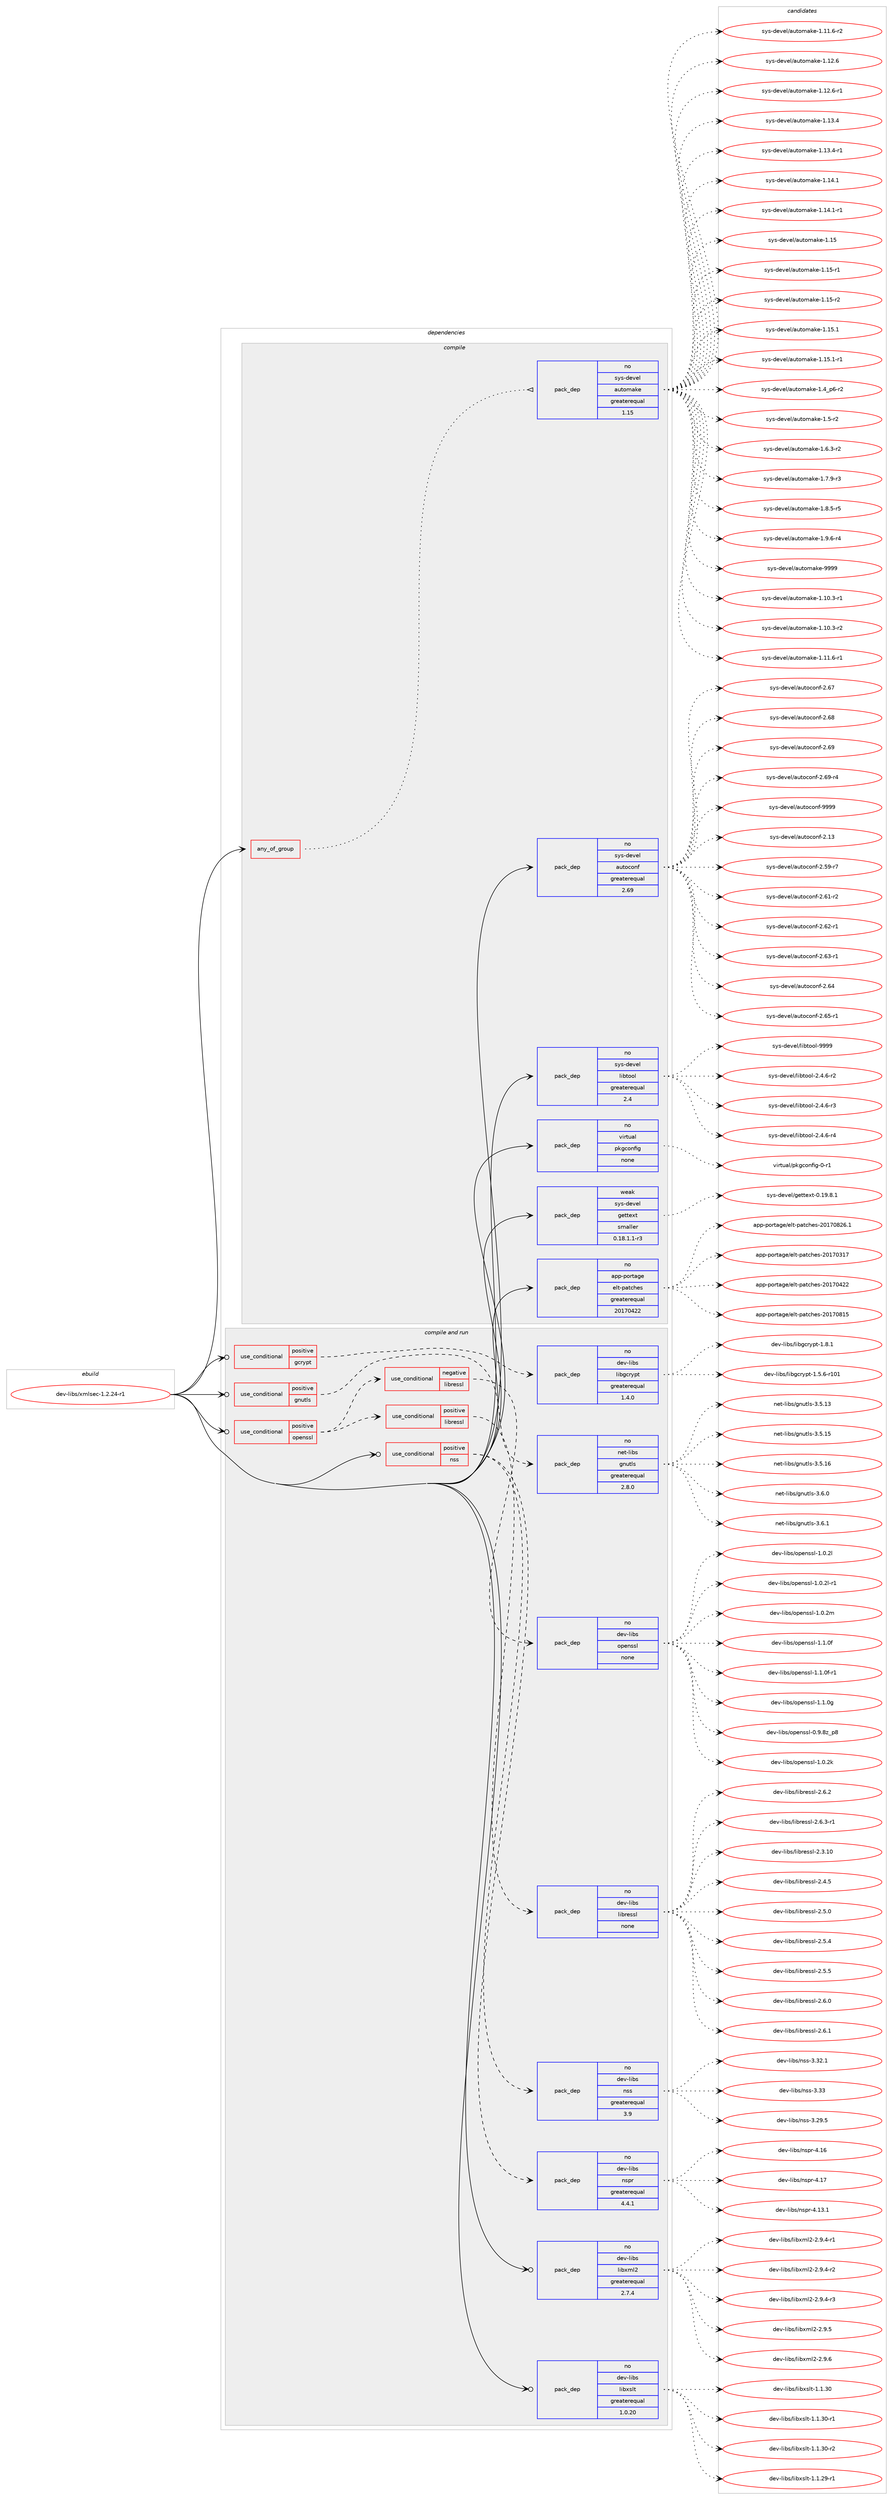 digraph prolog {

# *************
# Graph options
# *************

newrank=true;
concentrate=true;
compound=true;
graph [rankdir=LR,fontname=Helvetica,fontsize=10,ranksep=1.5];#, ranksep=2.5, nodesep=0.2];
edge  [arrowhead=vee];
node  [fontname=Helvetica,fontsize=10];

# **********
# The ebuild
# **********

subgraph cluster_leftcol {
color=gray;
rank=same;
label=<<i>ebuild</i>>;
id [label="dev-libs/xmlsec-1.2.24-r1", color=red, width=4, href="../dev-libs/xmlsec-1.2.24-r1.svg"];
}

# ****************
# The dependencies
# ****************

subgraph cluster_midcol {
color=gray;
label=<<i>dependencies</i>>;
subgraph cluster_compile {
fillcolor="#eeeeee";
style=filled;
label=<<i>compile</i>>;
subgraph any3582 {
dependency120659 [label=<<TABLE BORDER="0" CELLBORDER="1" CELLSPACING="0" CELLPADDING="4"><TR><TD CELLPADDING="10">any_of_group</TD></TR></TABLE>>, shape=none, color=red];subgraph pack90905 {
dependency120660 [label=<<TABLE BORDER="0" CELLBORDER="1" CELLSPACING="0" CELLPADDING="4" WIDTH="220"><TR><TD ROWSPAN="6" CELLPADDING="30">pack_dep</TD></TR><TR><TD WIDTH="110">no</TD></TR><TR><TD>sys-devel</TD></TR><TR><TD>automake</TD></TR><TR><TD>greaterequal</TD></TR><TR><TD>1.15</TD></TR></TABLE>>, shape=none, color=blue];
}
dependency120659:e -> dependency120660:w [weight=20,style="dotted",arrowhead="oinv"];
}
id:e -> dependency120659:w [weight=20,style="solid",arrowhead="vee"];
subgraph pack90906 {
dependency120661 [label=<<TABLE BORDER="0" CELLBORDER="1" CELLSPACING="0" CELLPADDING="4" WIDTH="220"><TR><TD ROWSPAN="6" CELLPADDING="30">pack_dep</TD></TR><TR><TD WIDTH="110">no</TD></TR><TR><TD>app-portage</TD></TR><TR><TD>elt-patches</TD></TR><TR><TD>greaterequal</TD></TR><TR><TD>20170422</TD></TR></TABLE>>, shape=none, color=blue];
}
id:e -> dependency120661:w [weight=20,style="solid",arrowhead="vee"];
subgraph pack90907 {
dependency120662 [label=<<TABLE BORDER="0" CELLBORDER="1" CELLSPACING="0" CELLPADDING="4" WIDTH="220"><TR><TD ROWSPAN="6" CELLPADDING="30">pack_dep</TD></TR><TR><TD WIDTH="110">no</TD></TR><TR><TD>sys-devel</TD></TR><TR><TD>autoconf</TD></TR><TR><TD>greaterequal</TD></TR><TR><TD>2.69</TD></TR></TABLE>>, shape=none, color=blue];
}
id:e -> dependency120662:w [weight=20,style="solid",arrowhead="vee"];
subgraph pack90908 {
dependency120663 [label=<<TABLE BORDER="0" CELLBORDER="1" CELLSPACING="0" CELLPADDING="4" WIDTH="220"><TR><TD ROWSPAN="6" CELLPADDING="30">pack_dep</TD></TR><TR><TD WIDTH="110">no</TD></TR><TR><TD>sys-devel</TD></TR><TR><TD>libtool</TD></TR><TR><TD>greaterequal</TD></TR><TR><TD>2.4</TD></TR></TABLE>>, shape=none, color=blue];
}
id:e -> dependency120663:w [weight=20,style="solid",arrowhead="vee"];
subgraph pack90909 {
dependency120664 [label=<<TABLE BORDER="0" CELLBORDER="1" CELLSPACING="0" CELLPADDING="4" WIDTH="220"><TR><TD ROWSPAN="6" CELLPADDING="30">pack_dep</TD></TR><TR><TD WIDTH="110">no</TD></TR><TR><TD>virtual</TD></TR><TR><TD>pkgconfig</TD></TR><TR><TD>none</TD></TR><TR><TD></TD></TR></TABLE>>, shape=none, color=blue];
}
id:e -> dependency120664:w [weight=20,style="solid",arrowhead="vee"];
subgraph pack90910 {
dependency120665 [label=<<TABLE BORDER="0" CELLBORDER="1" CELLSPACING="0" CELLPADDING="4" WIDTH="220"><TR><TD ROWSPAN="6" CELLPADDING="30">pack_dep</TD></TR><TR><TD WIDTH="110">weak</TD></TR><TR><TD>sys-devel</TD></TR><TR><TD>gettext</TD></TR><TR><TD>smaller</TD></TR><TR><TD>0.18.1.1-r3</TD></TR></TABLE>>, shape=none, color=blue];
}
id:e -> dependency120665:w [weight=20,style="solid",arrowhead="vee"];
}
subgraph cluster_compileandrun {
fillcolor="#eeeeee";
style=filled;
label=<<i>compile and run</i>>;
subgraph cond26140 {
dependency120666 [label=<<TABLE BORDER="0" CELLBORDER="1" CELLSPACING="0" CELLPADDING="4"><TR><TD ROWSPAN="3" CELLPADDING="10">use_conditional</TD></TR><TR><TD>positive</TD></TR><TR><TD>gcrypt</TD></TR></TABLE>>, shape=none, color=red];
subgraph pack90911 {
dependency120667 [label=<<TABLE BORDER="0" CELLBORDER="1" CELLSPACING="0" CELLPADDING="4" WIDTH="220"><TR><TD ROWSPAN="6" CELLPADDING="30">pack_dep</TD></TR><TR><TD WIDTH="110">no</TD></TR><TR><TD>dev-libs</TD></TR><TR><TD>libgcrypt</TD></TR><TR><TD>greaterequal</TD></TR><TR><TD>1.4.0</TD></TR></TABLE>>, shape=none, color=blue];
}
dependency120666:e -> dependency120667:w [weight=20,style="dashed",arrowhead="vee"];
}
id:e -> dependency120666:w [weight=20,style="solid",arrowhead="odotvee"];
subgraph cond26141 {
dependency120668 [label=<<TABLE BORDER="0" CELLBORDER="1" CELLSPACING="0" CELLPADDING="4"><TR><TD ROWSPAN="3" CELLPADDING="10">use_conditional</TD></TR><TR><TD>positive</TD></TR><TR><TD>gnutls</TD></TR></TABLE>>, shape=none, color=red];
subgraph pack90912 {
dependency120669 [label=<<TABLE BORDER="0" CELLBORDER="1" CELLSPACING="0" CELLPADDING="4" WIDTH="220"><TR><TD ROWSPAN="6" CELLPADDING="30">pack_dep</TD></TR><TR><TD WIDTH="110">no</TD></TR><TR><TD>net-libs</TD></TR><TR><TD>gnutls</TD></TR><TR><TD>greaterequal</TD></TR><TR><TD>2.8.0</TD></TR></TABLE>>, shape=none, color=blue];
}
dependency120668:e -> dependency120669:w [weight=20,style="dashed",arrowhead="vee"];
}
id:e -> dependency120668:w [weight=20,style="solid",arrowhead="odotvee"];
subgraph cond26142 {
dependency120670 [label=<<TABLE BORDER="0" CELLBORDER="1" CELLSPACING="0" CELLPADDING="4"><TR><TD ROWSPAN="3" CELLPADDING="10">use_conditional</TD></TR><TR><TD>positive</TD></TR><TR><TD>nss</TD></TR></TABLE>>, shape=none, color=red];
subgraph pack90913 {
dependency120671 [label=<<TABLE BORDER="0" CELLBORDER="1" CELLSPACING="0" CELLPADDING="4" WIDTH="220"><TR><TD ROWSPAN="6" CELLPADDING="30">pack_dep</TD></TR><TR><TD WIDTH="110">no</TD></TR><TR><TD>dev-libs</TD></TR><TR><TD>nspr</TD></TR><TR><TD>greaterequal</TD></TR><TR><TD>4.4.1</TD></TR></TABLE>>, shape=none, color=blue];
}
dependency120670:e -> dependency120671:w [weight=20,style="dashed",arrowhead="vee"];
subgraph pack90914 {
dependency120672 [label=<<TABLE BORDER="0" CELLBORDER="1" CELLSPACING="0" CELLPADDING="4" WIDTH="220"><TR><TD ROWSPAN="6" CELLPADDING="30">pack_dep</TD></TR><TR><TD WIDTH="110">no</TD></TR><TR><TD>dev-libs</TD></TR><TR><TD>nss</TD></TR><TR><TD>greaterequal</TD></TR><TR><TD>3.9</TD></TR></TABLE>>, shape=none, color=blue];
}
dependency120670:e -> dependency120672:w [weight=20,style="dashed",arrowhead="vee"];
}
id:e -> dependency120670:w [weight=20,style="solid",arrowhead="odotvee"];
subgraph cond26143 {
dependency120673 [label=<<TABLE BORDER="0" CELLBORDER="1" CELLSPACING="0" CELLPADDING="4"><TR><TD ROWSPAN="3" CELLPADDING="10">use_conditional</TD></TR><TR><TD>positive</TD></TR><TR><TD>openssl</TD></TR></TABLE>>, shape=none, color=red];
subgraph cond26144 {
dependency120674 [label=<<TABLE BORDER="0" CELLBORDER="1" CELLSPACING="0" CELLPADDING="4"><TR><TD ROWSPAN="3" CELLPADDING="10">use_conditional</TD></TR><TR><TD>negative</TD></TR><TR><TD>libressl</TD></TR></TABLE>>, shape=none, color=red];
subgraph pack90915 {
dependency120675 [label=<<TABLE BORDER="0" CELLBORDER="1" CELLSPACING="0" CELLPADDING="4" WIDTH="220"><TR><TD ROWSPAN="6" CELLPADDING="30">pack_dep</TD></TR><TR><TD WIDTH="110">no</TD></TR><TR><TD>dev-libs</TD></TR><TR><TD>openssl</TD></TR><TR><TD>none</TD></TR><TR><TD></TD></TR></TABLE>>, shape=none, color=blue];
}
dependency120674:e -> dependency120675:w [weight=20,style="dashed",arrowhead="vee"];
}
dependency120673:e -> dependency120674:w [weight=20,style="dashed",arrowhead="vee"];
subgraph cond26145 {
dependency120676 [label=<<TABLE BORDER="0" CELLBORDER="1" CELLSPACING="0" CELLPADDING="4"><TR><TD ROWSPAN="3" CELLPADDING="10">use_conditional</TD></TR><TR><TD>positive</TD></TR><TR><TD>libressl</TD></TR></TABLE>>, shape=none, color=red];
subgraph pack90916 {
dependency120677 [label=<<TABLE BORDER="0" CELLBORDER="1" CELLSPACING="0" CELLPADDING="4" WIDTH="220"><TR><TD ROWSPAN="6" CELLPADDING="30">pack_dep</TD></TR><TR><TD WIDTH="110">no</TD></TR><TR><TD>dev-libs</TD></TR><TR><TD>libressl</TD></TR><TR><TD>none</TD></TR><TR><TD></TD></TR></TABLE>>, shape=none, color=blue];
}
dependency120676:e -> dependency120677:w [weight=20,style="dashed",arrowhead="vee"];
}
dependency120673:e -> dependency120676:w [weight=20,style="dashed",arrowhead="vee"];
}
id:e -> dependency120673:w [weight=20,style="solid",arrowhead="odotvee"];
subgraph pack90917 {
dependency120678 [label=<<TABLE BORDER="0" CELLBORDER="1" CELLSPACING="0" CELLPADDING="4" WIDTH="220"><TR><TD ROWSPAN="6" CELLPADDING="30">pack_dep</TD></TR><TR><TD WIDTH="110">no</TD></TR><TR><TD>dev-libs</TD></TR><TR><TD>libxml2</TD></TR><TR><TD>greaterequal</TD></TR><TR><TD>2.7.4</TD></TR></TABLE>>, shape=none, color=blue];
}
id:e -> dependency120678:w [weight=20,style="solid",arrowhead="odotvee"];
subgraph pack90918 {
dependency120679 [label=<<TABLE BORDER="0" CELLBORDER="1" CELLSPACING="0" CELLPADDING="4" WIDTH="220"><TR><TD ROWSPAN="6" CELLPADDING="30">pack_dep</TD></TR><TR><TD WIDTH="110">no</TD></TR><TR><TD>dev-libs</TD></TR><TR><TD>libxslt</TD></TR><TR><TD>greaterequal</TD></TR><TR><TD>1.0.20</TD></TR></TABLE>>, shape=none, color=blue];
}
id:e -> dependency120679:w [weight=20,style="solid",arrowhead="odotvee"];
}
subgraph cluster_run {
fillcolor="#eeeeee";
style=filled;
label=<<i>run</i>>;
}
}

# **************
# The candidates
# **************

subgraph cluster_choices {
rank=same;
color=gray;
label=<<i>candidates</i>>;

subgraph choice90905 {
color=black;
nodesep=1;
choice11512111545100101118101108479711711611110997107101454946494846514511449 [label="sys-devel/automake-1.10.3-r1", color=red, width=4,href="../sys-devel/automake-1.10.3-r1.svg"];
choice11512111545100101118101108479711711611110997107101454946494846514511450 [label="sys-devel/automake-1.10.3-r2", color=red, width=4,href="../sys-devel/automake-1.10.3-r2.svg"];
choice11512111545100101118101108479711711611110997107101454946494946544511449 [label="sys-devel/automake-1.11.6-r1", color=red, width=4,href="../sys-devel/automake-1.11.6-r1.svg"];
choice11512111545100101118101108479711711611110997107101454946494946544511450 [label="sys-devel/automake-1.11.6-r2", color=red, width=4,href="../sys-devel/automake-1.11.6-r2.svg"];
choice1151211154510010111810110847971171161111099710710145494649504654 [label="sys-devel/automake-1.12.6", color=red, width=4,href="../sys-devel/automake-1.12.6.svg"];
choice11512111545100101118101108479711711611110997107101454946495046544511449 [label="sys-devel/automake-1.12.6-r1", color=red, width=4,href="../sys-devel/automake-1.12.6-r1.svg"];
choice1151211154510010111810110847971171161111099710710145494649514652 [label="sys-devel/automake-1.13.4", color=red, width=4,href="../sys-devel/automake-1.13.4.svg"];
choice11512111545100101118101108479711711611110997107101454946495146524511449 [label="sys-devel/automake-1.13.4-r1", color=red, width=4,href="../sys-devel/automake-1.13.4-r1.svg"];
choice1151211154510010111810110847971171161111099710710145494649524649 [label="sys-devel/automake-1.14.1", color=red, width=4,href="../sys-devel/automake-1.14.1.svg"];
choice11512111545100101118101108479711711611110997107101454946495246494511449 [label="sys-devel/automake-1.14.1-r1", color=red, width=4,href="../sys-devel/automake-1.14.1-r1.svg"];
choice115121115451001011181011084797117116111109971071014549464953 [label="sys-devel/automake-1.15", color=red, width=4,href="../sys-devel/automake-1.15.svg"];
choice1151211154510010111810110847971171161111099710710145494649534511449 [label="sys-devel/automake-1.15-r1", color=red, width=4,href="../sys-devel/automake-1.15-r1.svg"];
choice1151211154510010111810110847971171161111099710710145494649534511450 [label="sys-devel/automake-1.15-r2", color=red, width=4,href="../sys-devel/automake-1.15-r2.svg"];
choice1151211154510010111810110847971171161111099710710145494649534649 [label="sys-devel/automake-1.15.1", color=red, width=4,href="../sys-devel/automake-1.15.1.svg"];
choice11512111545100101118101108479711711611110997107101454946495346494511449 [label="sys-devel/automake-1.15.1-r1", color=red, width=4,href="../sys-devel/automake-1.15.1-r1.svg"];
choice115121115451001011181011084797117116111109971071014549465295112544511450 [label="sys-devel/automake-1.4_p6-r2", color=red, width=4,href="../sys-devel/automake-1.4_p6-r2.svg"];
choice11512111545100101118101108479711711611110997107101454946534511450 [label="sys-devel/automake-1.5-r2", color=red, width=4,href="../sys-devel/automake-1.5-r2.svg"];
choice115121115451001011181011084797117116111109971071014549465446514511450 [label="sys-devel/automake-1.6.3-r2", color=red, width=4,href="../sys-devel/automake-1.6.3-r2.svg"];
choice115121115451001011181011084797117116111109971071014549465546574511451 [label="sys-devel/automake-1.7.9-r3", color=red, width=4,href="../sys-devel/automake-1.7.9-r3.svg"];
choice115121115451001011181011084797117116111109971071014549465646534511453 [label="sys-devel/automake-1.8.5-r5", color=red, width=4,href="../sys-devel/automake-1.8.5-r5.svg"];
choice115121115451001011181011084797117116111109971071014549465746544511452 [label="sys-devel/automake-1.9.6-r4", color=red, width=4,href="../sys-devel/automake-1.9.6-r4.svg"];
choice115121115451001011181011084797117116111109971071014557575757 [label="sys-devel/automake-9999", color=red, width=4,href="../sys-devel/automake-9999.svg"];
dependency120660:e -> choice11512111545100101118101108479711711611110997107101454946494846514511449:w [style=dotted,weight="100"];
dependency120660:e -> choice11512111545100101118101108479711711611110997107101454946494846514511450:w [style=dotted,weight="100"];
dependency120660:e -> choice11512111545100101118101108479711711611110997107101454946494946544511449:w [style=dotted,weight="100"];
dependency120660:e -> choice11512111545100101118101108479711711611110997107101454946494946544511450:w [style=dotted,weight="100"];
dependency120660:e -> choice1151211154510010111810110847971171161111099710710145494649504654:w [style=dotted,weight="100"];
dependency120660:e -> choice11512111545100101118101108479711711611110997107101454946495046544511449:w [style=dotted,weight="100"];
dependency120660:e -> choice1151211154510010111810110847971171161111099710710145494649514652:w [style=dotted,weight="100"];
dependency120660:e -> choice11512111545100101118101108479711711611110997107101454946495146524511449:w [style=dotted,weight="100"];
dependency120660:e -> choice1151211154510010111810110847971171161111099710710145494649524649:w [style=dotted,weight="100"];
dependency120660:e -> choice11512111545100101118101108479711711611110997107101454946495246494511449:w [style=dotted,weight="100"];
dependency120660:e -> choice115121115451001011181011084797117116111109971071014549464953:w [style=dotted,weight="100"];
dependency120660:e -> choice1151211154510010111810110847971171161111099710710145494649534511449:w [style=dotted,weight="100"];
dependency120660:e -> choice1151211154510010111810110847971171161111099710710145494649534511450:w [style=dotted,weight="100"];
dependency120660:e -> choice1151211154510010111810110847971171161111099710710145494649534649:w [style=dotted,weight="100"];
dependency120660:e -> choice11512111545100101118101108479711711611110997107101454946495346494511449:w [style=dotted,weight="100"];
dependency120660:e -> choice115121115451001011181011084797117116111109971071014549465295112544511450:w [style=dotted,weight="100"];
dependency120660:e -> choice11512111545100101118101108479711711611110997107101454946534511450:w [style=dotted,weight="100"];
dependency120660:e -> choice115121115451001011181011084797117116111109971071014549465446514511450:w [style=dotted,weight="100"];
dependency120660:e -> choice115121115451001011181011084797117116111109971071014549465546574511451:w [style=dotted,weight="100"];
dependency120660:e -> choice115121115451001011181011084797117116111109971071014549465646534511453:w [style=dotted,weight="100"];
dependency120660:e -> choice115121115451001011181011084797117116111109971071014549465746544511452:w [style=dotted,weight="100"];
dependency120660:e -> choice115121115451001011181011084797117116111109971071014557575757:w [style=dotted,weight="100"];
}
subgraph choice90906 {
color=black;
nodesep=1;
choice97112112451121111141169710310147101108116451129711699104101115455048495548514955 [label="app-portage/elt-patches-20170317", color=red, width=4,href="../app-portage/elt-patches-20170317.svg"];
choice97112112451121111141169710310147101108116451129711699104101115455048495548525050 [label="app-portage/elt-patches-20170422", color=red, width=4,href="../app-portage/elt-patches-20170422.svg"];
choice97112112451121111141169710310147101108116451129711699104101115455048495548564953 [label="app-portage/elt-patches-20170815", color=red, width=4,href="../app-portage/elt-patches-20170815.svg"];
choice971121124511211111411697103101471011081164511297116991041011154550484955485650544649 [label="app-portage/elt-patches-20170826.1", color=red, width=4,href="../app-portage/elt-patches-20170826.1.svg"];
dependency120661:e -> choice97112112451121111141169710310147101108116451129711699104101115455048495548514955:w [style=dotted,weight="100"];
dependency120661:e -> choice97112112451121111141169710310147101108116451129711699104101115455048495548525050:w [style=dotted,weight="100"];
dependency120661:e -> choice97112112451121111141169710310147101108116451129711699104101115455048495548564953:w [style=dotted,weight="100"];
dependency120661:e -> choice971121124511211111411697103101471011081164511297116991041011154550484955485650544649:w [style=dotted,weight="100"];
}
subgraph choice90907 {
color=black;
nodesep=1;
choice115121115451001011181011084797117116111991111101024550464951 [label="sys-devel/autoconf-2.13", color=red, width=4,href="../sys-devel/autoconf-2.13.svg"];
choice1151211154510010111810110847971171161119911111010245504653574511455 [label="sys-devel/autoconf-2.59-r7", color=red, width=4,href="../sys-devel/autoconf-2.59-r7.svg"];
choice1151211154510010111810110847971171161119911111010245504654494511450 [label="sys-devel/autoconf-2.61-r2", color=red, width=4,href="../sys-devel/autoconf-2.61-r2.svg"];
choice1151211154510010111810110847971171161119911111010245504654504511449 [label="sys-devel/autoconf-2.62-r1", color=red, width=4,href="../sys-devel/autoconf-2.62-r1.svg"];
choice1151211154510010111810110847971171161119911111010245504654514511449 [label="sys-devel/autoconf-2.63-r1", color=red, width=4,href="../sys-devel/autoconf-2.63-r1.svg"];
choice115121115451001011181011084797117116111991111101024550465452 [label="sys-devel/autoconf-2.64", color=red, width=4,href="../sys-devel/autoconf-2.64.svg"];
choice1151211154510010111810110847971171161119911111010245504654534511449 [label="sys-devel/autoconf-2.65-r1", color=red, width=4,href="../sys-devel/autoconf-2.65-r1.svg"];
choice115121115451001011181011084797117116111991111101024550465455 [label="sys-devel/autoconf-2.67", color=red, width=4,href="../sys-devel/autoconf-2.67.svg"];
choice115121115451001011181011084797117116111991111101024550465456 [label="sys-devel/autoconf-2.68", color=red, width=4,href="../sys-devel/autoconf-2.68.svg"];
choice115121115451001011181011084797117116111991111101024550465457 [label="sys-devel/autoconf-2.69", color=red, width=4,href="../sys-devel/autoconf-2.69.svg"];
choice1151211154510010111810110847971171161119911111010245504654574511452 [label="sys-devel/autoconf-2.69-r4", color=red, width=4,href="../sys-devel/autoconf-2.69-r4.svg"];
choice115121115451001011181011084797117116111991111101024557575757 [label="sys-devel/autoconf-9999", color=red, width=4,href="../sys-devel/autoconf-9999.svg"];
dependency120662:e -> choice115121115451001011181011084797117116111991111101024550464951:w [style=dotted,weight="100"];
dependency120662:e -> choice1151211154510010111810110847971171161119911111010245504653574511455:w [style=dotted,weight="100"];
dependency120662:e -> choice1151211154510010111810110847971171161119911111010245504654494511450:w [style=dotted,weight="100"];
dependency120662:e -> choice1151211154510010111810110847971171161119911111010245504654504511449:w [style=dotted,weight="100"];
dependency120662:e -> choice1151211154510010111810110847971171161119911111010245504654514511449:w [style=dotted,weight="100"];
dependency120662:e -> choice115121115451001011181011084797117116111991111101024550465452:w [style=dotted,weight="100"];
dependency120662:e -> choice1151211154510010111810110847971171161119911111010245504654534511449:w [style=dotted,weight="100"];
dependency120662:e -> choice115121115451001011181011084797117116111991111101024550465455:w [style=dotted,weight="100"];
dependency120662:e -> choice115121115451001011181011084797117116111991111101024550465456:w [style=dotted,weight="100"];
dependency120662:e -> choice115121115451001011181011084797117116111991111101024550465457:w [style=dotted,weight="100"];
dependency120662:e -> choice1151211154510010111810110847971171161119911111010245504654574511452:w [style=dotted,weight="100"];
dependency120662:e -> choice115121115451001011181011084797117116111991111101024557575757:w [style=dotted,weight="100"];
}
subgraph choice90908 {
color=black;
nodesep=1;
choice1151211154510010111810110847108105981161111111084550465246544511450 [label="sys-devel/libtool-2.4.6-r2", color=red, width=4,href="../sys-devel/libtool-2.4.6-r2.svg"];
choice1151211154510010111810110847108105981161111111084550465246544511451 [label="sys-devel/libtool-2.4.6-r3", color=red, width=4,href="../sys-devel/libtool-2.4.6-r3.svg"];
choice1151211154510010111810110847108105981161111111084550465246544511452 [label="sys-devel/libtool-2.4.6-r4", color=red, width=4,href="../sys-devel/libtool-2.4.6-r4.svg"];
choice1151211154510010111810110847108105981161111111084557575757 [label="sys-devel/libtool-9999", color=red, width=4,href="../sys-devel/libtool-9999.svg"];
dependency120663:e -> choice1151211154510010111810110847108105981161111111084550465246544511450:w [style=dotted,weight="100"];
dependency120663:e -> choice1151211154510010111810110847108105981161111111084550465246544511451:w [style=dotted,weight="100"];
dependency120663:e -> choice1151211154510010111810110847108105981161111111084550465246544511452:w [style=dotted,weight="100"];
dependency120663:e -> choice1151211154510010111810110847108105981161111111084557575757:w [style=dotted,weight="100"];
}
subgraph choice90909 {
color=black;
nodesep=1;
choice11810511411611797108471121071039911111010210510345484511449 [label="virtual/pkgconfig-0-r1", color=red, width=4,href="../virtual/pkgconfig-0-r1.svg"];
dependency120664:e -> choice11810511411611797108471121071039911111010210510345484511449:w [style=dotted,weight="100"];
}
subgraph choice90910 {
color=black;
nodesep=1;
choice1151211154510010111810110847103101116116101120116454846495746564649 [label="sys-devel/gettext-0.19.8.1", color=red, width=4,href="../sys-devel/gettext-0.19.8.1.svg"];
dependency120665:e -> choice1151211154510010111810110847103101116116101120116454846495746564649:w [style=dotted,weight="100"];
}
subgraph choice90911 {
color=black;
nodesep=1;
choice100101118451081059811547108105981039911412111211645494653465445114494849 [label="dev-libs/libgcrypt-1.5.6-r101", color=red, width=4,href="../dev-libs/libgcrypt-1.5.6-r101.svg"];
choice1001011184510810598115471081059810399114121112116454946564649 [label="dev-libs/libgcrypt-1.8.1", color=red, width=4,href="../dev-libs/libgcrypt-1.8.1.svg"];
dependency120667:e -> choice100101118451081059811547108105981039911412111211645494653465445114494849:w [style=dotted,weight="100"];
dependency120667:e -> choice1001011184510810598115471081059810399114121112116454946564649:w [style=dotted,weight="100"];
}
subgraph choice90912 {
color=black;
nodesep=1;
choice11010111645108105981154710311011711610811545514653464951 [label="net-libs/gnutls-3.5.13", color=red, width=4,href="../net-libs/gnutls-3.5.13.svg"];
choice11010111645108105981154710311011711610811545514653464953 [label="net-libs/gnutls-3.5.15", color=red, width=4,href="../net-libs/gnutls-3.5.15.svg"];
choice11010111645108105981154710311011711610811545514653464954 [label="net-libs/gnutls-3.5.16", color=red, width=4,href="../net-libs/gnutls-3.5.16.svg"];
choice110101116451081059811547103110117116108115455146544648 [label="net-libs/gnutls-3.6.0", color=red, width=4,href="../net-libs/gnutls-3.6.0.svg"];
choice110101116451081059811547103110117116108115455146544649 [label="net-libs/gnutls-3.6.1", color=red, width=4,href="../net-libs/gnutls-3.6.1.svg"];
dependency120669:e -> choice11010111645108105981154710311011711610811545514653464951:w [style=dotted,weight="100"];
dependency120669:e -> choice11010111645108105981154710311011711610811545514653464953:w [style=dotted,weight="100"];
dependency120669:e -> choice11010111645108105981154710311011711610811545514653464954:w [style=dotted,weight="100"];
dependency120669:e -> choice110101116451081059811547103110117116108115455146544648:w [style=dotted,weight="100"];
dependency120669:e -> choice110101116451081059811547103110117116108115455146544649:w [style=dotted,weight="100"];
}
subgraph choice90913 {
color=black;
nodesep=1;
choice10010111845108105981154711011511211445524649514649 [label="dev-libs/nspr-4.13.1", color=red, width=4,href="../dev-libs/nspr-4.13.1.svg"];
choice1001011184510810598115471101151121144552464954 [label="dev-libs/nspr-4.16", color=red, width=4,href="../dev-libs/nspr-4.16.svg"];
choice1001011184510810598115471101151121144552464955 [label="dev-libs/nspr-4.17", color=red, width=4,href="../dev-libs/nspr-4.17.svg"];
dependency120671:e -> choice10010111845108105981154711011511211445524649514649:w [style=dotted,weight="100"];
dependency120671:e -> choice1001011184510810598115471101151121144552464954:w [style=dotted,weight="100"];
dependency120671:e -> choice1001011184510810598115471101151121144552464955:w [style=dotted,weight="100"];
}
subgraph choice90914 {
color=black;
nodesep=1;
choice10010111845108105981154711011511545514650574653 [label="dev-libs/nss-3.29.5", color=red, width=4,href="../dev-libs/nss-3.29.5.svg"];
choice10010111845108105981154711011511545514651504649 [label="dev-libs/nss-3.32.1", color=red, width=4,href="../dev-libs/nss-3.32.1.svg"];
choice1001011184510810598115471101151154551465151 [label="dev-libs/nss-3.33", color=red, width=4,href="../dev-libs/nss-3.33.svg"];
dependency120672:e -> choice10010111845108105981154711011511545514650574653:w [style=dotted,weight="100"];
dependency120672:e -> choice10010111845108105981154711011511545514651504649:w [style=dotted,weight="100"];
dependency120672:e -> choice1001011184510810598115471101151154551465151:w [style=dotted,weight="100"];
}
subgraph choice90915 {
color=black;
nodesep=1;
choice1001011184510810598115471111121011101151151084548465746561229511256 [label="dev-libs/openssl-0.9.8z_p8", color=red, width=4,href="../dev-libs/openssl-0.9.8z_p8.svg"];
choice100101118451081059811547111112101110115115108454946484650107 [label="dev-libs/openssl-1.0.2k", color=red, width=4,href="../dev-libs/openssl-1.0.2k.svg"];
choice100101118451081059811547111112101110115115108454946484650108 [label="dev-libs/openssl-1.0.2l", color=red, width=4,href="../dev-libs/openssl-1.0.2l.svg"];
choice1001011184510810598115471111121011101151151084549464846501084511449 [label="dev-libs/openssl-1.0.2l-r1", color=red, width=4,href="../dev-libs/openssl-1.0.2l-r1.svg"];
choice100101118451081059811547111112101110115115108454946484650109 [label="dev-libs/openssl-1.0.2m", color=red, width=4,href="../dev-libs/openssl-1.0.2m.svg"];
choice100101118451081059811547111112101110115115108454946494648102 [label="dev-libs/openssl-1.1.0f", color=red, width=4,href="../dev-libs/openssl-1.1.0f.svg"];
choice1001011184510810598115471111121011101151151084549464946481024511449 [label="dev-libs/openssl-1.1.0f-r1", color=red, width=4,href="../dev-libs/openssl-1.1.0f-r1.svg"];
choice100101118451081059811547111112101110115115108454946494648103 [label="dev-libs/openssl-1.1.0g", color=red, width=4,href="../dev-libs/openssl-1.1.0g.svg"];
dependency120675:e -> choice1001011184510810598115471111121011101151151084548465746561229511256:w [style=dotted,weight="100"];
dependency120675:e -> choice100101118451081059811547111112101110115115108454946484650107:w [style=dotted,weight="100"];
dependency120675:e -> choice100101118451081059811547111112101110115115108454946484650108:w [style=dotted,weight="100"];
dependency120675:e -> choice1001011184510810598115471111121011101151151084549464846501084511449:w [style=dotted,weight="100"];
dependency120675:e -> choice100101118451081059811547111112101110115115108454946484650109:w [style=dotted,weight="100"];
dependency120675:e -> choice100101118451081059811547111112101110115115108454946494648102:w [style=dotted,weight="100"];
dependency120675:e -> choice1001011184510810598115471111121011101151151084549464946481024511449:w [style=dotted,weight="100"];
dependency120675:e -> choice100101118451081059811547111112101110115115108454946494648103:w [style=dotted,weight="100"];
}
subgraph choice90916 {
color=black;
nodesep=1;
choice1001011184510810598115471081059811410111511510845504651464948 [label="dev-libs/libressl-2.3.10", color=red, width=4,href="../dev-libs/libressl-2.3.10.svg"];
choice10010111845108105981154710810598114101115115108455046524653 [label="dev-libs/libressl-2.4.5", color=red, width=4,href="../dev-libs/libressl-2.4.5.svg"];
choice10010111845108105981154710810598114101115115108455046534648 [label="dev-libs/libressl-2.5.0", color=red, width=4,href="../dev-libs/libressl-2.5.0.svg"];
choice10010111845108105981154710810598114101115115108455046534652 [label="dev-libs/libressl-2.5.4", color=red, width=4,href="../dev-libs/libressl-2.5.4.svg"];
choice10010111845108105981154710810598114101115115108455046534653 [label="dev-libs/libressl-2.5.5", color=red, width=4,href="../dev-libs/libressl-2.5.5.svg"];
choice10010111845108105981154710810598114101115115108455046544648 [label="dev-libs/libressl-2.6.0", color=red, width=4,href="../dev-libs/libressl-2.6.0.svg"];
choice10010111845108105981154710810598114101115115108455046544649 [label="dev-libs/libressl-2.6.1", color=red, width=4,href="../dev-libs/libressl-2.6.1.svg"];
choice10010111845108105981154710810598114101115115108455046544650 [label="dev-libs/libressl-2.6.2", color=red, width=4,href="../dev-libs/libressl-2.6.2.svg"];
choice100101118451081059811547108105981141011151151084550465446514511449 [label="dev-libs/libressl-2.6.3-r1", color=red, width=4,href="../dev-libs/libressl-2.6.3-r1.svg"];
dependency120677:e -> choice1001011184510810598115471081059811410111511510845504651464948:w [style=dotted,weight="100"];
dependency120677:e -> choice10010111845108105981154710810598114101115115108455046524653:w [style=dotted,weight="100"];
dependency120677:e -> choice10010111845108105981154710810598114101115115108455046534648:w [style=dotted,weight="100"];
dependency120677:e -> choice10010111845108105981154710810598114101115115108455046534652:w [style=dotted,weight="100"];
dependency120677:e -> choice10010111845108105981154710810598114101115115108455046534653:w [style=dotted,weight="100"];
dependency120677:e -> choice10010111845108105981154710810598114101115115108455046544648:w [style=dotted,weight="100"];
dependency120677:e -> choice10010111845108105981154710810598114101115115108455046544649:w [style=dotted,weight="100"];
dependency120677:e -> choice10010111845108105981154710810598114101115115108455046544650:w [style=dotted,weight="100"];
dependency120677:e -> choice100101118451081059811547108105981141011151151084550465446514511449:w [style=dotted,weight="100"];
}
subgraph choice90917 {
color=black;
nodesep=1;
choice10010111845108105981154710810598120109108504550465746524511449 [label="dev-libs/libxml2-2.9.4-r1", color=red, width=4,href="../dev-libs/libxml2-2.9.4-r1.svg"];
choice10010111845108105981154710810598120109108504550465746524511450 [label="dev-libs/libxml2-2.9.4-r2", color=red, width=4,href="../dev-libs/libxml2-2.9.4-r2.svg"];
choice10010111845108105981154710810598120109108504550465746524511451 [label="dev-libs/libxml2-2.9.4-r3", color=red, width=4,href="../dev-libs/libxml2-2.9.4-r3.svg"];
choice1001011184510810598115471081059812010910850455046574653 [label="dev-libs/libxml2-2.9.5", color=red, width=4,href="../dev-libs/libxml2-2.9.5.svg"];
choice1001011184510810598115471081059812010910850455046574654 [label="dev-libs/libxml2-2.9.6", color=red, width=4,href="../dev-libs/libxml2-2.9.6.svg"];
dependency120678:e -> choice10010111845108105981154710810598120109108504550465746524511449:w [style=dotted,weight="100"];
dependency120678:e -> choice10010111845108105981154710810598120109108504550465746524511450:w [style=dotted,weight="100"];
dependency120678:e -> choice10010111845108105981154710810598120109108504550465746524511451:w [style=dotted,weight="100"];
dependency120678:e -> choice1001011184510810598115471081059812010910850455046574653:w [style=dotted,weight="100"];
dependency120678:e -> choice1001011184510810598115471081059812010910850455046574654:w [style=dotted,weight="100"];
}
subgraph choice90918 {
color=black;
nodesep=1;
choice10010111845108105981154710810598120115108116454946494650574511449 [label="dev-libs/libxslt-1.1.29-r1", color=red, width=4,href="../dev-libs/libxslt-1.1.29-r1.svg"];
choice1001011184510810598115471081059812011510811645494649465148 [label="dev-libs/libxslt-1.1.30", color=red, width=4,href="../dev-libs/libxslt-1.1.30.svg"];
choice10010111845108105981154710810598120115108116454946494651484511449 [label="dev-libs/libxslt-1.1.30-r1", color=red, width=4,href="../dev-libs/libxslt-1.1.30-r1.svg"];
choice10010111845108105981154710810598120115108116454946494651484511450 [label="dev-libs/libxslt-1.1.30-r2", color=red, width=4,href="../dev-libs/libxslt-1.1.30-r2.svg"];
dependency120679:e -> choice10010111845108105981154710810598120115108116454946494650574511449:w [style=dotted,weight="100"];
dependency120679:e -> choice1001011184510810598115471081059812011510811645494649465148:w [style=dotted,weight="100"];
dependency120679:e -> choice10010111845108105981154710810598120115108116454946494651484511449:w [style=dotted,weight="100"];
dependency120679:e -> choice10010111845108105981154710810598120115108116454946494651484511450:w [style=dotted,weight="100"];
}
}

}
